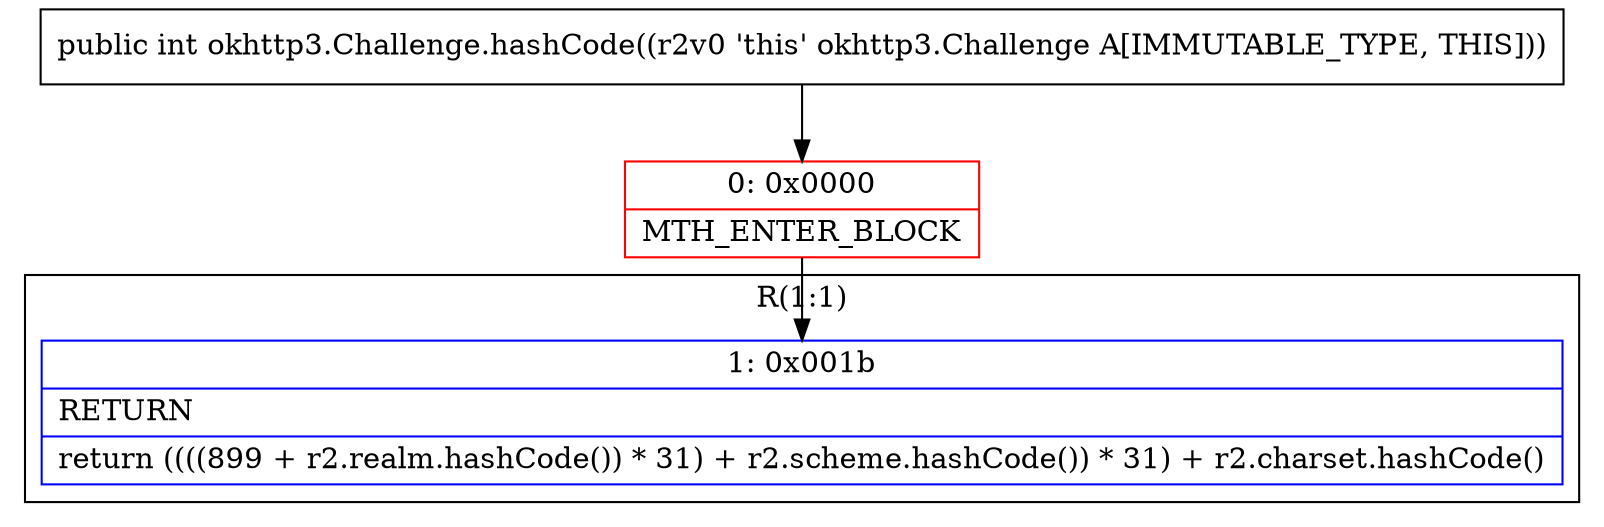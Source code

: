digraph "CFG forokhttp3.Challenge.hashCode()I" {
subgraph cluster_Region_583664852 {
label = "R(1:1)";
node [shape=record,color=blue];
Node_1 [shape=record,label="{1\:\ 0x001b|RETURN\l|return ((((899 + r2.realm.hashCode()) * 31) + r2.scheme.hashCode()) * 31) + r2.charset.hashCode()\l}"];
}
Node_0 [shape=record,color=red,label="{0\:\ 0x0000|MTH_ENTER_BLOCK\l}"];
MethodNode[shape=record,label="{public int okhttp3.Challenge.hashCode((r2v0 'this' okhttp3.Challenge A[IMMUTABLE_TYPE, THIS])) }"];
MethodNode -> Node_0;
Node_0 -> Node_1;
}

